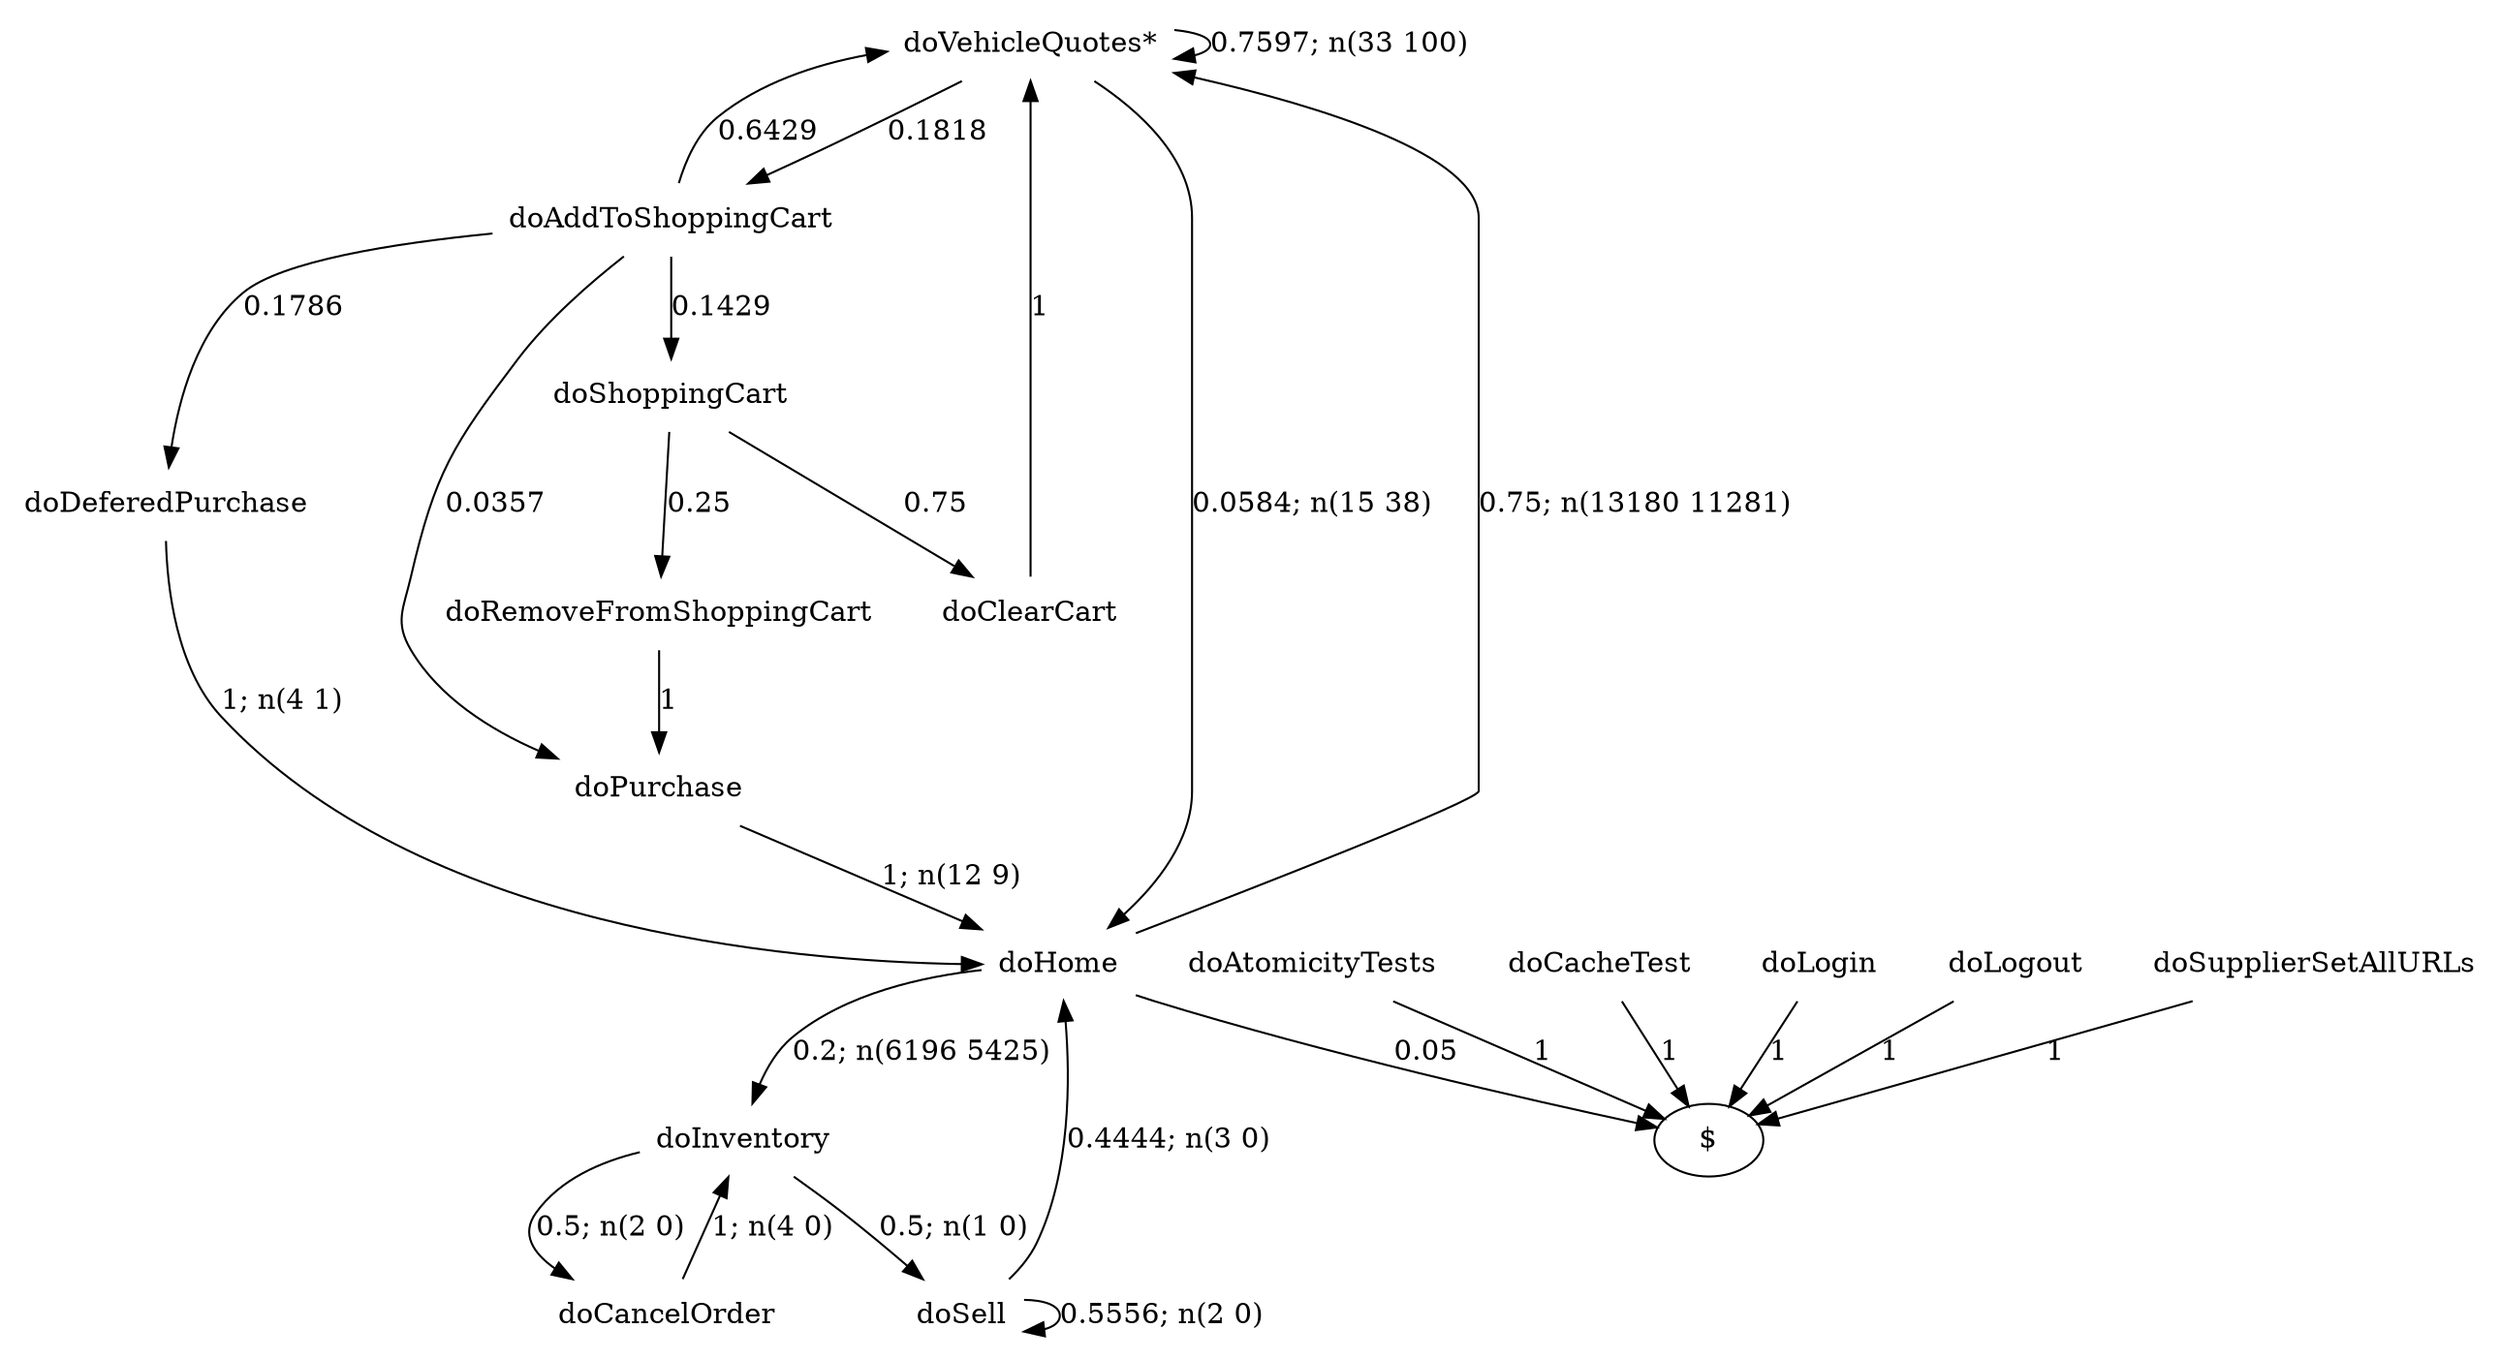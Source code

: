 digraph G {"doVehicleQuotes*" [label="doVehicleQuotes*",shape=none];"doSupplierSetAllURLs" [label="doSupplierSetAllURLs",shape=none];"doAtomicityTests" [label="doAtomicityTests",shape=none];"doCacheTest" [label="doCacheTest",shape=none];"doLogin" [label="doLogin",shape=none];"doAddToShoppingCart" [label="doAddToShoppingCart",shape=none];"doDeferedPurchase" [label="doDeferedPurchase",shape=none];"doHome" [label="doHome",shape=none];"doShoppingCart" [label="doShoppingCart",shape=none];"doClearCart" [label="doClearCart",shape=none];"doPurchase" [label="doPurchase",shape=none];"doInventory" [label="doInventory",shape=none];"doSell" [label="doSell",shape=none];"doLogout" [label="doLogout",shape=none];"doCancelOrder" [label="doCancelOrder",shape=none];"doRemoveFromShoppingCart" [label="doRemoveFromShoppingCart",shape=none];"doVehicleQuotes*"->"doVehicleQuotes*" [style=solid,label="0.7597; n(33 100)"];"doVehicleQuotes*"->"doAddToShoppingCart" [style=solid,label="0.1818"];"doVehicleQuotes*"->"doHome" [style=solid,label="0.0584; n(15 38)"];"doSupplierSetAllURLs"->"$" [style=solid,label="1"];"doAtomicityTests"->"$" [style=solid,label="1"];"doCacheTest"->"$" [style=solid,label="1"];"doLogin"->"$" [style=solid,label="1"];"doAddToShoppingCart"->"doVehicleQuotes*" [style=solid,label="0.6429"];"doAddToShoppingCart"->"doDeferedPurchase" [style=solid,label="0.1786"];"doAddToShoppingCart"->"doShoppingCart" [style=solid,label="0.1429"];"doAddToShoppingCart"->"doPurchase" [style=solid,label="0.0357"];"doDeferedPurchase"->"doHome" [style=solid,label="1; n(4 1)"];"doHome"->"doVehicleQuotes*" [style=solid,label="0.75; n(13180 11281)"];"doHome"->"doInventory" [style=solid,label="0.2; n(6196 5425)"];"doHome"->"$" [style=solid,label="0.05"];"doShoppingCart"->"doClearCart" [style=solid,label="0.75"];"doShoppingCart"->"doRemoveFromShoppingCart" [style=solid,label="0.25"];"doClearCart"->"doVehicleQuotes*" [style=solid,label="1"];"doPurchase"->"doHome" [style=solid,label="1; n(12 9)"];"doInventory"->"doSell" [style=solid,label="0.5; n(1 0)"];"doInventory"->"doCancelOrder" [style=solid,label="0.5; n(2 0)"];"doSell"->"doHome" [style=solid,label="0.4444; n(3 0)"];"doSell"->"doSell" [style=solid,label="0.5556; n(2 0)"];"doLogout"->"$" [style=solid,label="1"];"doCancelOrder"->"doInventory" [style=solid,label="1; n(4 0)"];"doRemoveFromShoppingCart"->"doPurchase" [style=solid,label="1"];}